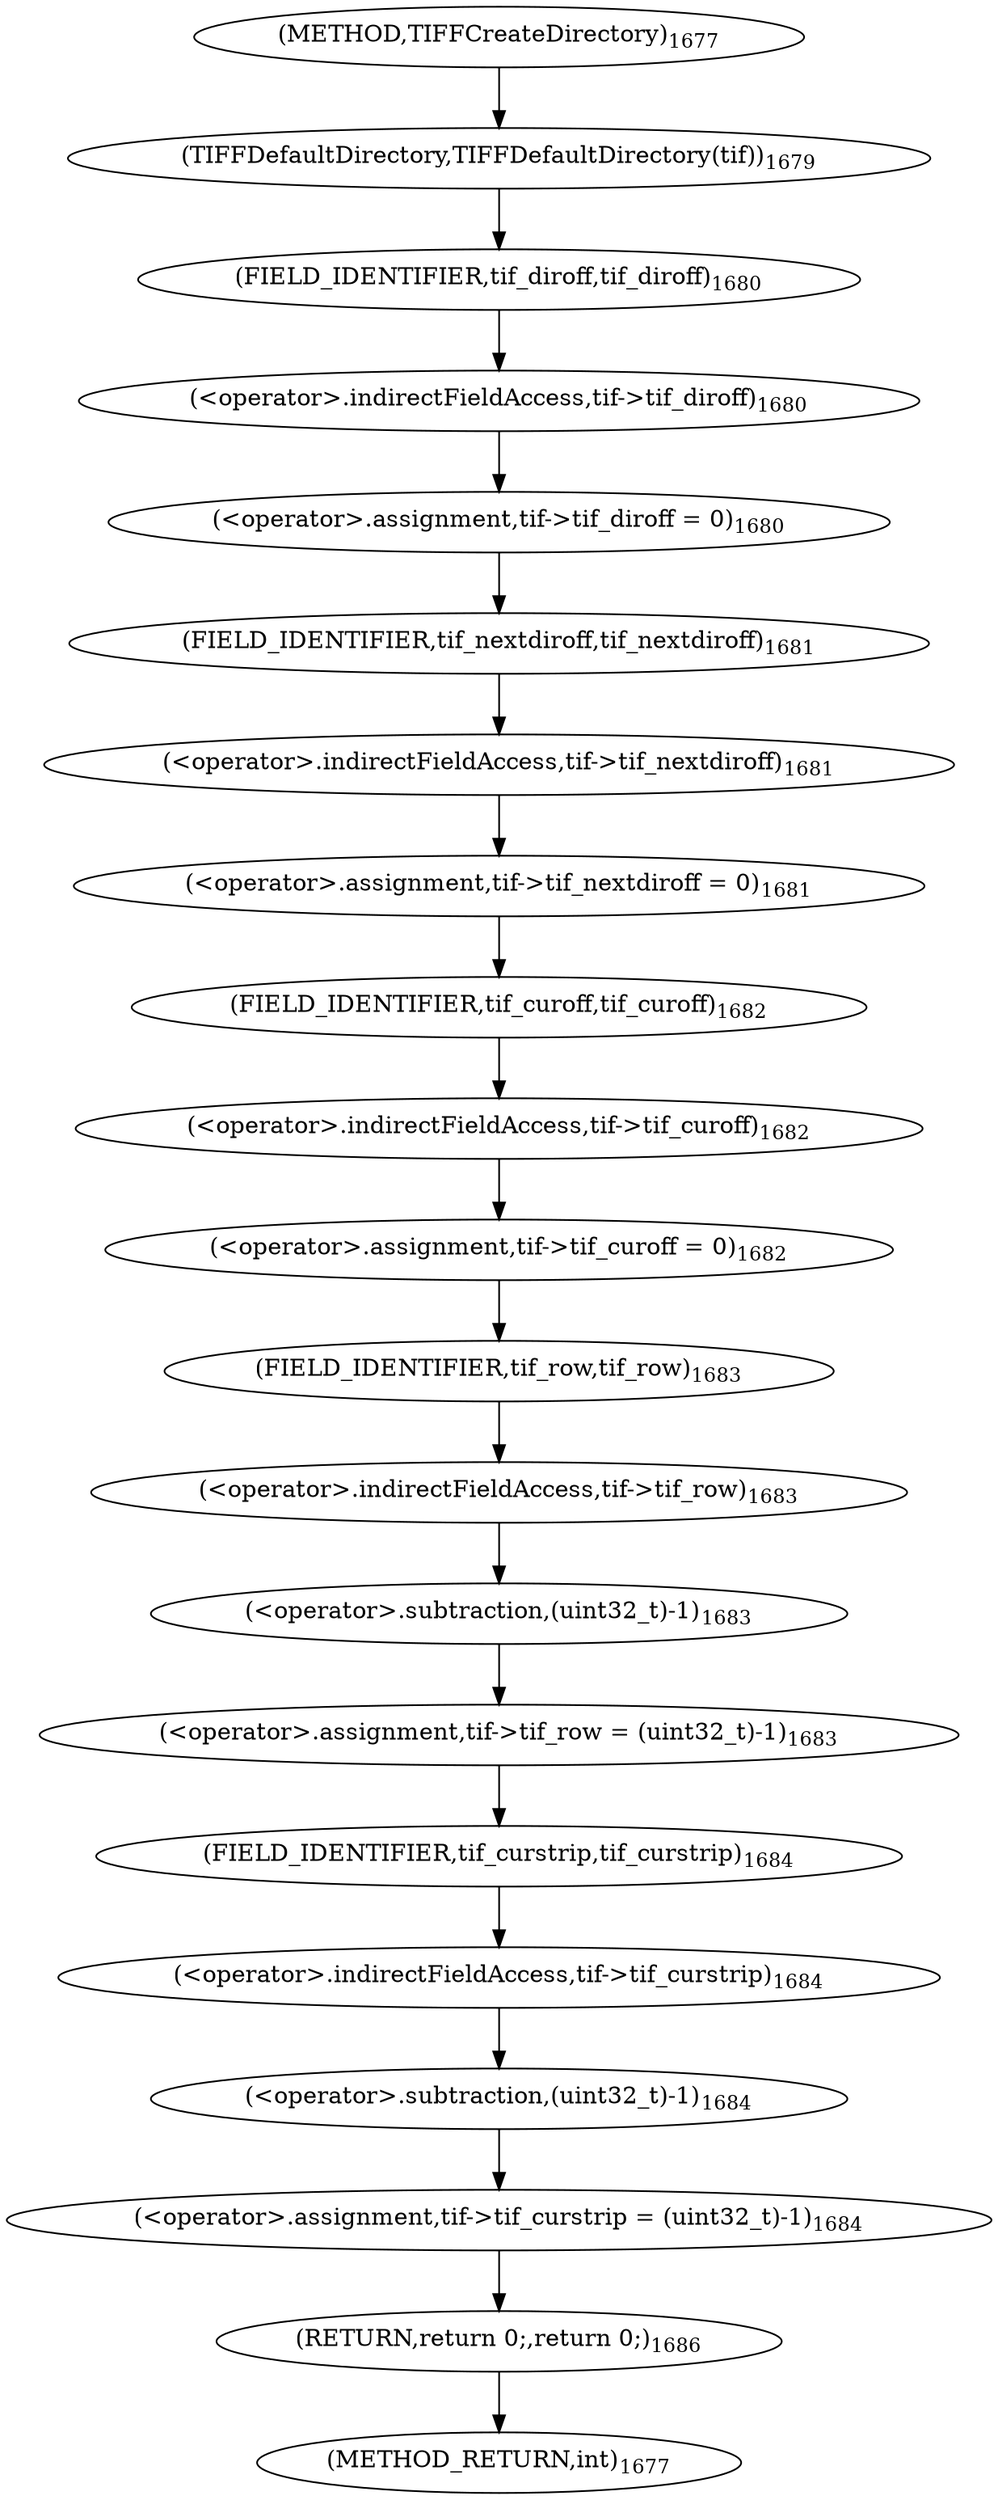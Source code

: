digraph "TIFFCreateDirectory" {  
"43624" [label = <(TIFFDefaultDirectory,TIFFDefaultDirectory(tif))<SUB>1679</SUB>> ]
"43626" [label = <(&lt;operator&gt;.assignment,tif-&gt;tif_diroff = 0)<SUB>1680</SUB>> ]
"43631" [label = <(&lt;operator&gt;.assignment,tif-&gt;tif_nextdiroff = 0)<SUB>1681</SUB>> ]
"43636" [label = <(&lt;operator&gt;.assignment,tif-&gt;tif_curoff = 0)<SUB>1682</SUB>> ]
"43641" [label = <(&lt;operator&gt;.assignment,tif-&gt;tif_row = (uint32_t)-1)<SUB>1683</SUB>> ]
"43648" [label = <(&lt;operator&gt;.assignment,tif-&gt;tif_curstrip = (uint32_t)-1)<SUB>1684</SUB>> ]
"43655" [label = <(RETURN,return 0;,return 0;)<SUB>1686</SUB>> ]
"43627" [label = <(&lt;operator&gt;.indirectFieldAccess,tif-&gt;tif_diroff)<SUB>1680</SUB>> ]
"43632" [label = <(&lt;operator&gt;.indirectFieldAccess,tif-&gt;tif_nextdiroff)<SUB>1681</SUB>> ]
"43637" [label = <(&lt;operator&gt;.indirectFieldAccess,tif-&gt;tif_curoff)<SUB>1682</SUB>> ]
"43642" [label = <(&lt;operator&gt;.indirectFieldAccess,tif-&gt;tif_row)<SUB>1683</SUB>> ]
"43645" [label = <(&lt;operator&gt;.subtraction,(uint32_t)-1)<SUB>1683</SUB>> ]
"43649" [label = <(&lt;operator&gt;.indirectFieldAccess,tif-&gt;tif_curstrip)<SUB>1684</SUB>> ]
"43652" [label = <(&lt;operator&gt;.subtraction,(uint32_t)-1)<SUB>1684</SUB>> ]
"43629" [label = <(FIELD_IDENTIFIER,tif_diroff,tif_diroff)<SUB>1680</SUB>> ]
"43634" [label = <(FIELD_IDENTIFIER,tif_nextdiroff,tif_nextdiroff)<SUB>1681</SUB>> ]
"43639" [label = <(FIELD_IDENTIFIER,tif_curoff,tif_curoff)<SUB>1682</SUB>> ]
"43644" [label = <(FIELD_IDENTIFIER,tif_row,tif_row)<SUB>1683</SUB>> ]
"43651" [label = <(FIELD_IDENTIFIER,tif_curstrip,tif_curstrip)<SUB>1684</SUB>> ]
"43621" [label = <(METHOD,TIFFCreateDirectory)<SUB>1677</SUB>> ]
"43657" [label = <(METHOD_RETURN,int)<SUB>1677</SUB>> ]
  "43624" -> "43629" 
  "43626" -> "43634" 
  "43631" -> "43639" 
  "43636" -> "43644" 
  "43641" -> "43651" 
  "43648" -> "43655" 
  "43655" -> "43657" 
  "43627" -> "43626" 
  "43632" -> "43631" 
  "43637" -> "43636" 
  "43642" -> "43645" 
  "43645" -> "43641" 
  "43649" -> "43652" 
  "43652" -> "43648" 
  "43629" -> "43627" 
  "43634" -> "43632" 
  "43639" -> "43637" 
  "43644" -> "43642" 
  "43651" -> "43649" 
  "43621" -> "43624" 
}
